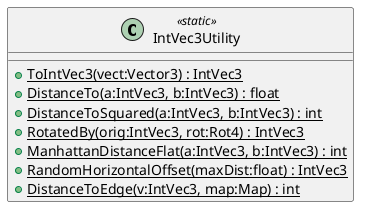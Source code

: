 @startuml
class IntVec3Utility <<static>> {
    + {static} ToIntVec3(vect:Vector3) : IntVec3
    + {static} DistanceTo(a:IntVec3, b:IntVec3) : float
    + {static} DistanceToSquared(a:IntVec3, b:IntVec3) : int
    + {static} RotatedBy(orig:IntVec3, rot:Rot4) : IntVec3
    + {static} ManhattanDistanceFlat(a:IntVec3, b:IntVec3) : int
    + {static} RandomHorizontalOffset(maxDist:float) : IntVec3
    + {static} DistanceToEdge(v:IntVec3, map:Map) : int
}
@enduml
